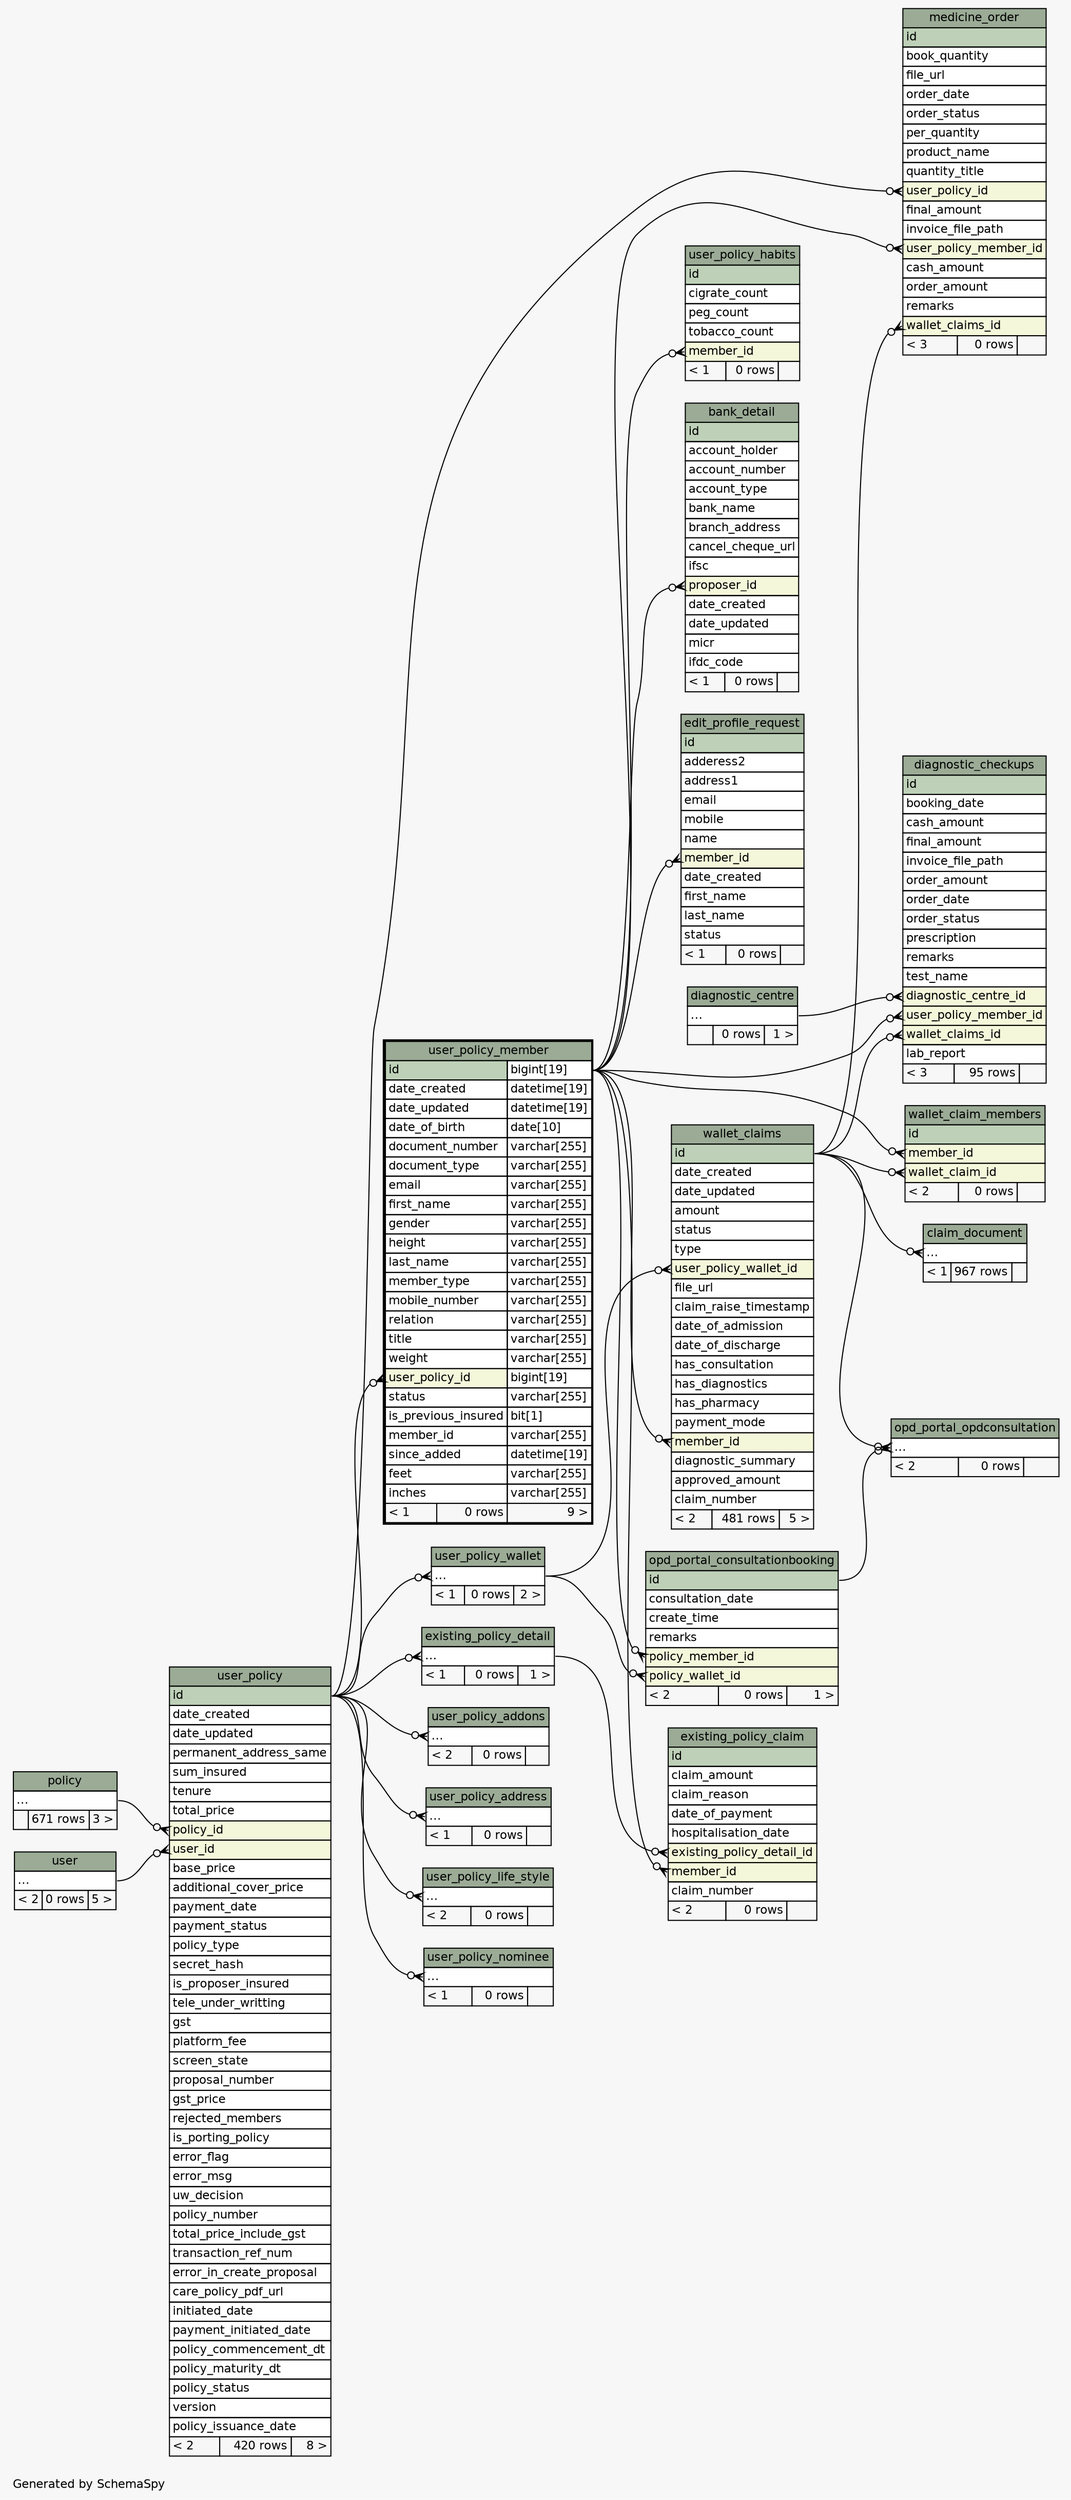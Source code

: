 // dot 6.0.1 on Linux 5.19.13-zen1-1-zen
// SchemaSpy rev 590
digraph "twoDegreesRelationshipsDiagram" {
  graph [
    rankdir="RL"
    bgcolor="#f7f7f7"
    label="\nGenerated by SchemaSpy"
    labeljust="l"
    nodesep="0.18"
    ranksep="0.46"
    fontname="Helvetica"
    fontsize="11"
  ];
  node [
    fontname="Helvetica"
    fontsize="11"
    shape="plaintext"
  ];
  edge [
    arrowsize="0.8"
  ];
  "bank_detail":"proposer_id":w -> "user_policy_member":"id.type":e [arrowhead=none dir=back arrowtail=crowodot];
  "claim_document":"elipses":w -> "wallet_claims":"id":e [arrowhead=none dir=back arrowtail=crowodot];
  "diagnostic_checkups":"diagnostic_centre_id":w -> "diagnostic_centre":"elipses":e [arrowhead=none dir=back arrowtail=crowodot];
  "diagnostic_checkups":"user_policy_member_id":w -> "user_policy_member":"id.type":e [arrowhead=none dir=back arrowtail=crowodot];
  "diagnostic_checkups":"wallet_claims_id":w -> "wallet_claims":"id":e [arrowhead=none dir=back arrowtail=crowodot];
  "edit_profile_request":"member_id":w -> "user_policy_member":"id.type":e [arrowhead=none dir=back arrowtail=crowodot];
  "existing_policy_claim":"existing_policy_detail_id":w -> "existing_policy_detail":"elipses":e [arrowhead=none dir=back arrowtail=crowodot];
  "existing_policy_claim":"member_id":w -> "user_policy_member":"id.type":e [arrowhead=none dir=back arrowtail=crowodot];
  "existing_policy_detail":"elipses":w -> "user_policy":"id":e [arrowhead=none dir=back arrowtail=crowodot];
  "medicine_order":"user_policy_id":w -> "user_policy":"id":e [arrowhead=none dir=back arrowtail=crowodot];
  "medicine_order":"user_policy_member_id":w -> "user_policy_member":"id.type":e [arrowhead=none dir=back arrowtail=crowodot];
  "medicine_order":"wallet_claims_id":w -> "wallet_claims":"id":e [arrowhead=none dir=back arrowtail=crowodot];
  "opd_portal_consultationbooking":"policy_member_id":w -> "user_policy_member":"id.type":e [arrowhead=none dir=back arrowtail=crowodot];
  "opd_portal_consultationbooking":"policy_wallet_id":w -> "user_policy_wallet":"elipses":e [arrowhead=none dir=back arrowtail=crowodot];
  "opd_portal_opdconsultation":"elipses":w -> "opd_portal_consultationbooking":"id":e [arrowhead=none dir=back arrowtail=crowodot];
  "opd_portal_opdconsultation":"elipses":w -> "wallet_claims":"id":e [arrowhead=none dir=back arrowtail=crowodot];
  "user_policy":"policy_id":w -> "policy":"elipses":e [arrowhead=none dir=back arrowtail=crowodot];
  "user_policy":"user_id":w -> "user":"elipses":e [arrowhead=none dir=back arrowtail=crowodot];
  "user_policy_addons":"elipses":w -> "user_policy":"id":e [arrowhead=none dir=back arrowtail=crowodot];
  "user_policy_address":"elipses":w -> "user_policy":"id":e [arrowhead=none dir=back arrowtail=crowodot];
  "user_policy_habits":"member_id":w -> "user_policy_member":"id.type":e [arrowhead=none dir=back arrowtail=crowodot];
  "user_policy_life_style":"elipses":w -> "user_policy":"id":e [arrowhead=none dir=back arrowtail=crowodot];
  "user_policy_member":"user_policy_id":w -> "user_policy":"id":e [arrowhead=none dir=back arrowtail=crowodot];
  "user_policy_nominee":"elipses":w -> "user_policy":"id":e [arrowhead=none dir=back arrowtail=crowodot];
  "user_policy_wallet":"elipses":w -> "user_policy":"id":e [arrowhead=none dir=back arrowtail=crowodot];
  "wallet_claim_members":"member_id":w -> "user_policy_member":"id.type":e [arrowhead=none dir=back arrowtail=crowodot];
  "wallet_claim_members":"wallet_claim_id":w -> "wallet_claims":"id":e [arrowhead=none dir=back arrowtail=crowodot];
  "wallet_claims":"member_id":w -> "user_policy_member":"id.type":e [arrowhead=none dir=back arrowtail=crowodot];
  "wallet_claims":"user_policy_wallet_id":w -> "user_policy_wallet":"elipses":e [arrowhead=none dir=back arrowtail=crowodot];
  "bank_detail" [
    label=<
    <TABLE BORDER="0" CELLBORDER="1" CELLSPACING="0" BGCOLOR="#ffffff">
      <TR><TD COLSPAN="3" BGCOLOR="#9bab96" ALIGN="CENTER">bank_detail</TD></TR>
      <TR><TD PORT="id" COLSPAN="3" BGCOLOR="#bed1b8" ALIGN="LEFT">id</TD></TR>
      <TR><TD PORT="account_holder" COLSPAN="3" ALIGN="LEFT">account_holder</TD></TR>
      <TR><TD PORT="account_number" COLSPAN="3" ALIGN="LEFT">account_number</TD></TR>
      <TR><TD PORT="account_type" COLSPAN="3" ALIGN="LEFT">account_type</TD></TR>
      <TR><TD PORT="bank_name" COLSPAN="3" ALIGN="LEFT">bank_name</TD></TR>
      <TR><TD PORT="branch_address" COLSPAN="3" ALIGN="LEFT">branch_address</TD></TR>
      <TR><TD PORT="cancel_cheque_url" COLSPAN="3" ALIGN="LEFT">cancel_cheque_url</TD></TR>
      <TR><TD PORT="ifsc" COLSPAN="3" ALIGN="LEFT">ifsc</TD></TR>
      <TR><TD PORT="proposer_id" COLSPAN="3" BGCOLOR="#f4f7da" ALIGN="LEFT">proposer_id</TD></TR>
      <TR><TD PORT="date_created" COLSPAN="3" ALIGN="LEFT">date_created</TD></TR>
      <TR><TD PORT="date_updated" COLSPAN="3" ALIGN="LEFT">date_updated</TD></TR>
      <TR><TD PORT="micr" COLSPAN="3" ALIGN="LEFT">micr</TD></TR>
      <TR><TD PORT="ifdc_code" COLSPAN="3" ALIGN="LEFT">ifdc_code</TD></TR>
      <TR><TD ALIGN="LEFT" BGCOLOR="#f7f7f7">&lt; 1</TD><TD ALIGN="RIGHT" BGCOLOR="#f7f7f7">0 rows</TD><TD ALIGN="RIGHT" BGCOLOR="#f7f7f7">  </TD></TR>
    </TABLE>>
    URL="bank_detail.html"
    tooltip="bank_detail"
  ];
  "claim_document" [
    label=<
    <TABLE BORDER="0" CELLBORDER="1" CELLSPACING="0" BGCOLOR="#ffffff">
      <TR><TD COLSPAN="3" BGCOLOR="#9bab96" ALIGN="CENTER">claim_document</TD></TR>
      <TR><TD PORT="elipses" COLSPAN="3" ALIGN="LEFT">...</TD></TR>
      <TR><TD ALIGN="LEFT" BGCOLOR="#f7f7f7">&lt; 1</TD><TD ALIGN="RIGHT" BGCOLOR="#f7f7f7">967 rows</TD><TD ALIGN="RIGHT" BGCOLOR="#f7f7f7">  </TD></TR>
    </TABLE>>
    URL="claim_document.html"
    tooltip="claim_document"
  ];
  "diagnostic_centre" [
    label=<
    <TABLE BORDER="0" CELLBORDER="1" CELLSPACING="0" BGCOLOR="#ffffff">
      <TR><TD COLSPAN="3" BGCOLOR="#9bab96" ALIGN="CENTER">diagnostic_centre</TD></TR>
      <TR><TD PORT="elipses" COLSPAN="3" ALIGN="LEFT">...</TD></TR>
      <TR><TD ALIGN="LEFT" BGCOLOR="#f7f7f7">  </TD><TD ALIGN="RIGHT" BGCOLOR="#f7f7f7">0 rows</TD><TD ALIGN="RIGHT" BGCOLOR="#f7f7f7">1 &gt;</TD></TR>
    </TABLE>>
    URL="diagnostic_centre.html"
    tooltip="diagnostic_centre"
  ];
  "diagnostic_checkups" [
    label=<
    <TABLE BORDER="0" CELLBORDER="1" CELLSPACING="0" BGCOLOR="#ffffff">
      <TR><TD COLSPAN="3" BGCOLOR="#9bab96" ALIGN="CENTER">diagnostic_checkups</TD></TR>
      <TR><TD PORT="id" COLSPAN="3" BGCOLOR="#bed1b8" ALIGN="LEFT">id</TD></TR>
      <TR><TD PORT="booking_date" COLSPAN="3" ALIGN="LEFT">booking_date</TD></TR>
      <TR><TD PORT="cash_amount" COLSPAN="3" ALIGN="LEFT">cash_amount</TD></TR>
      <TR><TD PORT="final_amount" COLSPAN="3" ALIGN="LEFT">final_amount</TD></TR>
      <TR><TD PORT="invoice_file_path" COLSPAN="3" ALIGN="LEFT">invoice_file_path</TD></TR>
      <TR><TD PORT="order_amount" COLSPAN="3" ALIGN="LEFT">order_amount</TD></TR>
      <TR><TD PORT="order_date" COLSPAN="3" ALIGN="LEFT">order_date</TD></TR>
      <TR><TD PORT="order_status" COLSPAN="3" ALIGN="LEFT">order_status</TD></TR>
      <TR><TD PORT="prescription" COLSPAN="3" ALIGN="LEFT">prescription</TD></TR>
      <TR><TD PORT="remarks" COLSPAN="3" ALIGN="LEFT">remarks</TD></TR>
      <TR><TD PORT="test_name" COLSPAN="3" ALIGN="LEFT">test_name</TD></TR>
      <TR><TD PORT="diagnostic_centre_id" COLSPAN="3" BGCOLOR="#f4f7da" ALIGN="LEFT">diagnostic_centre_id</TD></TR>
      <TR><TD PORT="user_policy_member_id" COLSPAN="3" BGCOLOR="#f4f7da" ALIGN="LEFT">user_policy_member_id</TD></TR>
      <TR><TD PORT="wallet_claims_id" COLSPAN="3" BGCOLOR="#f4f7da" ALIGN="LEFT">wallet_claims_id</TD></TR>
      <TR><TD PORT="lab_report" COLSPAN="3" ALIGN="LEFT">lab_report</TD></TR>
      <TR><TD ALIGN="LEFT" BGCOLOR="#f7f7f7">&lt; 3</TD><TD ALIGN="RIGHT" BGCOLOR="#f7f7f7">95 rows</TD><TD ALIGN="RIGHT" BGCOLOR="#f7f7f7">  </TD></TR>
    </TABLE>>
    URL="diagnostic_checkups.html"
    tooltip="diagnostic_checkups"
  ];
  "edit_profile_request" [
    label=<
    <TABLE BORDER="0" CELLBORDER="1" CELLSPACING="0" BGCOLOR="#ffffff">
      <TR><TD COLSPAN="3" BGCOLOR="#9bab96" ALIGN="CENTER">edit_profile_request</TD></TR>
      <TR><TD PORT="id" COLSPAN="3" BGCOLOR="#bed1b8" ALIGN="LEFT">id</TD></TR>
      <TR><TD PORT="adderess2" COLSPAN="3" ALIGN="LEFT">adderess2</TD></TR>
      <TR><TD PORT="address1" COLSPAN="3" ALIGN="LEFT">address1</TD></TR>
      <TR><TD PORT="email" COLSPAN="3" ALIGN="LEFT">email</TD></TR>
      <TR><TD PORT="mobile" COLSPAN="3" ALIGN="LEFT">mobile</TD></TR>
      <TR><TD PORT="name" COLSPAN="3" ALIGN="LEFT">name</TD></TR>
      <TR><TD PORT="member_id" COLSPAN="3" BGCOLOR="#f4f7da" ALIGN="LEFT">member_id</TD></TR>
      <TR><TD PORT="date_created" COLSPAN="3" ALIGN="LEFT">date_created</TD></TR>
      <TR><TD PORT="first_name" COLSPAN="3" ALIGN="LEFT">first_name</TD></TR>
      <TR><TD PORT="last_name" COLSPAN="3" ALIGN="LEFT">last_name</TD></TR>
      <TR><TD PORT="status" COLSPAN="3" ALIGN="LEFT">status</TD></TR>
      <TR><TD ALIGN="LEFT" BGCOLOR="#f7f7f7">&lt; 1</TD><TD ALIGN="RIGHT" BGCOLOR="#f7f7f7">0 rows</TD><TD ALIGN="RIGHT" BGCOLOR="#f7f7f7">  </TD></TR>
    </TABLE>>
    URL="edit_profile_request.html"
    tooltip="edit_profile_request"
  ];
  "existing_policy_claim" [
    label=<
    <TABLE BORDER="0" CELLBORDER="1" CELLSPACING="0" BGCOLOR="#ffffff">
      <TR><TD COLSPAN="3" BGCOLOR="#9bab96" ALIGN="CENTER">existing_policy_claim</TD></TR>
      <TR><TD PORT="id" COLSPAN="3" BGCOLOR="#bed1b8" ALIGN="LEFT">id</TD></TR>
      <TR><TD PORT="claim_amount" COLSPAN="3" ALIGN="LEFT">claim_amount</TD></TR>
      <TR><TD PORT="claim_reason" COLSPAN="3" ALIGN="LEFT">claim_reason</TD></TR>
      <TR><TD PORT="date_of_payment" COLSPAN="3" ALIGN="LEFT">date_of_payment</TD></TR>
      <TR><TD PORT="hospitalisation_date" COLSPAN="3" ALIGN="LEFT">hospitalisation_date</TD></TR>
      <TR><TD PORT="existing_policy_detail_id" COLSPAN="3" BGCOLOR="#f4f7da" ALIGN="LEFT">existing_policy_detail_id</TD></TR>
      <TR><TD PORT="member_id" COLSPAN="3" BGCOLOR="#f4f7da" ALIGN="LEFT">member_id</TD></TR>
      <TR><TD PORT="claim_number" COLSPAN="3" ALIGN="LEFT">claim_number</TD></TR>
      <TR><TD ALIGN="LEFT" BGCOLOR="#f7f7f7">&lt; 2</TD><TD ALIGN="RIGHT" BGCOLOR="#f7f7f7">0 rows</TD><TD ALIGN="RIGHT" BGCOLOR="#f7f7f7">  </TD></TR>
    </TABLE>>
    URL="existing_policy_claim.html"
    tooltip="existing_policy_claim"
  ];
  "existing_policy_detail" [
    label=<
    <TABLE BORDER="0" CELLBORDER="1" CELLSPACING="0" BGCOLOR="#ffffff">
      <TR><TD COLSPAN="3" BGCOLOR="#9bab96" ALIGN="CENTER">existing_policy_detail</TD></TR>
      <TR><TD PORT="elipses" COLSPAN="3" ALIGN="LEFT">...</TD></TR>
      <TR><TD ALIGN="LEFT" BGCOLOR="#f7f7f7">&lt; 1</TD><TD ALIGN="RIGHT" BGCOLOR="#f7f7f7">0 rows</TD><TD ALIGN="RIGHT" BGCOLOR="#f7f7f7">1 &gt;</TD></TR>
    </TABLE>>
    URL="existing_policy_detail.html"
    tooltip="existing_policy_detail"
  ];
  "medicine_order" [
    label=<
    <TABLE BORDER="0" CELLBORDER="1" CELLSPACING="0" BGCOLOR="#ffffff">
      <TR><TD COLSPAN="3" BGCOLOR="#9bab96" ALIGN="CENTER">medicine_order</TD></TR>
      <TR><TD PORT="id" COLSPAN="3" BGCOLOR="#bed1b8" ALIGN="LEFT">id</TD></TR>
      <TR><TD PORT="book_quantity" COLSPAN="3" ALIGN="LEFT">book_quantity</TD></TR>
      <TR><TD PORT="file_url" COLSPAN="3" ALIGN="LEFT">file_url</TD></TR>
      <TR><TD PORT="order_date" COLSPAN="3" ALIGN="LEFT">order_date</TD></TR>
      <TR><TD PORT="order_status" COLSPAN="3" ALIGN="LEFT">order_status</TD></TR>
      <TR><TD PORT="per_quantity" COLSPAN="3" ALIGN="LEFT">per_quantity</TD></TR>
      <TR><TD PORT="product_name" COLSPAN="3" ALIGN="LEFT">product_name</TD></TR>
      <TR><TD PORT="quantity_title" COLSPAN="3" ALIGN="LEFT">quantity_title</TD></TR>
      <TR><TD PORT="user_policy_id" COLSPAN="3" BGCOLOR="#f4f7da" ALIGN="LEFT">user_policy_id</TD></TR>
      <TR><TD PORT="final_amount" COLSPAN="3" ALIGN="LEFT">final_amount</TD></TR>
      <TR><TD PORT="invoice_file_path" COLSPAN="3" ALIGN="LEFT">invoice_file_path</TD></TR>
      <TR><TD PORT="user_policy_member_id" COLSPAN="3" BGCOLOR="#f4f7da" ALIGN="LEFT">user_policy_member_id</TD></TR>
      <TR><TD PORT="cash_amount" COLSPAN="3" ALIGN="LEFT">cash_amount</TD></TR>
      <TR><TD PORT="order_amount" COLSPAN="3" ALIGN="LEFT">order_amount</TD></TR>
      <TR><TD PORT="remarks" COLSPAN="3" ALIGN="LEFT">remarks</TD></TR>
      <TR><TD PORT="wallet_claims_id" COLSPAN="3" BGCOLOR="#f4f7da" ALIGN="LEFT">wallet_claims_id</TD></TR>
      <TR><TD ALIGN="LEFT" BGCOLOR="#f7f7f7">&lt; 3</TD><TD ALIGN="RIGHT" BGCOLOR="#f7f7f7">0 rows</TD><TD ALIGN="RIGHT" BGCOLOR="#f7f7f7">  </TD></TR>
    </TABLE>>
    URL="medicine_order.html"
    tooltip="medicine_order"
  ];
  "opd_portal_consultationbooking" [
    label=<
    <TABLE BORDER="0" CELLBORDER="1" CELLSPACING="0" BGCOLOR="#ffffff">
      <TR><TD COLSPAN="3" BGCOLOR="#9bab96" ALIGN="CENTER">opd_portal_consultationbooking</TD></TR>
      <TR><TD PORT="id" COLSPAN="3" BGCOLOR="#bed1b8" ALIGN="LEFT">id</TD></TR>
      <TR><TD PORT="consultation_date" COLSPAN="3" ALIGN="LEFT">consultation_date</TD></TR>
      <TR><TD PORT="create_time" COLSPAN="3" ALIGN="LEFT">create_time</TD></TR>
      <TR><TD PORT="remarks" COLSPAN="3" ALIGN="LEFT">remarks</TD></TR>
      <TR><TD PORT="policy_member_id" COLSPAN="3" BGCOLOR="#f4f7da" ALIGN="LEFT">policy_member_id</TD></TR>
      <TR><TD PORT="policy_wallet_id" COLSPAN="3" BGCOLOR="#f4f7da" ALIGN="LEFT">policy_wallet_id</TD></TR>
      <TR><TD ALIGN="LEFT" BGCOLOR="#f7f7f7">&lt; 2</TD><TD ALIGN="RIGHT" BGCOLOR="#f7f7f7">0 rows</TD><TD ALIGN="RIGHT" BGCOLOR="#f7f7f7">1 &gt;</TD></TR>
    </TABLE>>
    URL="opd_portal_consultationbooking.html"
    tooltip="opd_portal_consultationbooking"
  ];
  "opd_portal_opdconsultation" [
    label=<
    <TABLE BORDER="0" CELLBORDER="1" CELLSPACING="0" BGCOLOR="#ffffff">
      <TR><TD COLSPAN="3" BGCOLOR="#9bab96" ALIGN="CENTER">opd_portal_opdconsultation</TD></TR>
      <TR><TD PORT="elipses" COLSPAN="3" ALIGN="LEFT">...</TD></TR>
      <TR><TD ALIGN="LEFT" BGCOLOR="#f7f7f7">&lt; 2</TD><TD ALIGN="RIGHT" BGCOLOR="#f7f7f7">0 rows</TD><TD ALIGN="RIGHT" BGCOLOR="#f7f7f7">  </TD></TR>
    </TABLE>>
    URL="opd_portal_opdconsultation.html"
    tooltip="opd_portal_opdconsultation"
  ];
  "policy" [
    label=<
    <TABLE BORDER="0" CELLBORDER="1" CELLSPACING="0" BGCOLOR="#ffffff">
      <TR><TD COLSPAN="3" BGCOLOR="#9bab96" ALIGN="CENTER">policy</TD></TR>
      <TR><TD PORT="elipses" COLSPAN="3" ALIGN="LEFT">...</TD></TR>
      <TR><TD ALIGN="LEFT" BGCOLOR="#f7f7f7">  </TD><TD ALIGN="RIGHT" BGCOLOR="#f7f7f7">671 rows</TD><TD ALIGN="RIGHT" BGCOLOR="#f7f7f7">3 &gt;</TD></TR>
    </TABLE>>
    URL="policy.html"
    tooltip="policy"
  ];
  "user" [
    label=<
    <TABLE BORDER="0" CELLBORDER="1" CELLSPACING="0" BGCOLOR="#ffffff">
      <TR><TD COLSPAN="3" BGCOLOR="#9bab96" ALIGN="CENTER">user</TD></TR>
      <TR><TD PORT="elipses" COLSPAN="3" ALIGN="LEFT">...</TD></TR>
      <TR><TD ALIGN="LEFT" BGCOLOR="#f7f7f7">&lt; 2</TD><TD ALIGN="RIGHT" BGCOLOR="#f7f7f7">0 rows</TD><TD ALIGN="RIGHT" BGCOLOR="#f7f7f7">5 &gt;</TD></TR>
    </TABLE>>
    URL="user.html"
    tooltip="user"
  ];
  "user_policy" [
    label=<
    <TABLE BORDER="0" CELLBORDER="1" CELLSPACING="0" BGCOLOR="#ffffff">
      <TR><TD COLSPAN="3" BGCOLOR="#9bab96" ALIGN="CENTER">user_policy</TD></TR>
      <TR><TD PORT="id" COLSPAN="3" BGCOLOR="#bed1b8" ALIGN="LEFT">id</TD></TR>
      <TR><TD PORT="date_created" COLSPAN="3" ALIGN="LEFT">date_created</TD></TR>
      <TR><TD PORT="date_updated" COLSPAN="3" ALIGN="LEFT">date_updated</TD></TR>
      <TR><TD PORT="permanent_address_same" COLSPAN="3" ALIGN="LEFT">permanent_address_same</TD></TR>
      <TR><TD PORT="sum_insured" COLSPAN="3" ALIGN="LEFT">sum_insured</TD></TR>
      <TR><TD PORT="tenure" COLSPAN="3" ALIGN="LEFT">tenure</TD></TR>
      <TR><TD PORT="total_price" COLSPAN="3" ALIGN="LEFT">total_price</TD></TR>
      <TR><TD PORT="policy_id" COLSPAN="3" BGCOLOR="#f4f7da" ALIGN="LEFT">policy_id</TD></TR>
      <TR><TD PORT="user_id" COLSPAN="3" BGCOLOR="#f4f7da" ALIGN="LEFT">user_id</TD></TR>
      <TR><TD PORT="base_price" COLSPAN="3" ALIGN="LEFT">base_price</TD></TR>
      <TR><TD PORT="additional_cover_price" COLSPAN="3" ALIGN="LEFT">additional_cover_price</TD></TR>
      <TR><TD PORT="payment_date" COLSPAN="3" ALIGN="LEFT">payment_date</TD></TR>
      <TR><TD PORT="payment_status" COLSPAN="3" ALIGN="LEFT">payment_status</TD></TR>
      <TR><TD PORT="policy_type" COLSPAN="3" ALIGN="LEFT">policy_type</TD></TR>
      <TR><TD PORT="secret_hash" COLSPAN="3" ALIGN="LEFT">secret_hash</TD></TR>
      <TR><TD PORT="is_proposer_insured" COLSPAN="3" ALIGN="LEFT">is_proposer_insured</TD></TR>
      <TR><TD PORT="tele_under_writting" COLSPAN="3" ALIGN="LEFT">tele_under_writting</TD></TR>
      <TR><TD PORT="gst" COLSPAN="3" ALIGN="LEFT">gst</TD></TR>
      <TR><TD PORT="platform_fee" COLSPAN="3" ALIGN="LEFT">platform_fee</TD></TR>
      <TR><TD PORT="screen_state" COLSPAN="3" ALIGN="LEFT">screen_state</TD></TR>
      <TR><TD PORT="proposal_number" COLSPAN="3" ALIGN="LEFT">proposal_number</TD></TR>
      <TR><TD PORT="gst_price" COLSPAN="3" ALIGN="LEFT">gst_price</TD></TR>
      <TR><TD PORT="rejected_members" COLSPAN="3" ALIGN="LEFT">rejected_members</TD></TR>
      <TR><TD PORT="is_porting_policy" COLSPAN="3" ALIGN="LEFT">is_porting_policy</TD></TR>
      <TR><TD PORT="error_flag" COLSPAN="3" ALIGN="LEFT">error_flag</TD></TR>
      <TR><TD PORT="error_msg" COLSPAN="3" ALIGN="LEFT">error_msg</TD></TR>
      <TR><TD PORT="uw_decision" COLSPAN="3" ALIGN="LEFT">uw_decision</TD></TR>
      <TR><TD PORT="policy_number" COLSPAN="3" ALIGN="LEFT">policy_number</TD></TR>
      <TR><TD PORT="total_price_include_gst" COLSPAN="3" ALIGN="LEFT">total_price_include_gst</TD></TR>
      <TR><TD PORT="transaction_ref_num" COLSPAN="3" ALIGN="LEFT">transaction_ref_num</TD></TR>
      <TR><TD PORT="error_in_create_proposal" COLSPAN="3" ALIGN="LEFT">error_in_create_proposal</TD></TR>
      <TR><TD PORT="care_policy_pdf_url" COLSPAN="3" ALIGN="LEFT">care_policy_pdf_url</TD></TR>
      <TR><TD PORT="initiated_date" COLSPAN="3" ALIGN="LEFT">initiated_date</TD></TR>
      <TR><TD PORT="payment_initiated_date" COLSPAN="3" ALIGN="LEFT">payment_initiated_date</TD></TR>
      <TR><TD PORT="policy_commencement_dt" COLSPAN="3" ALIGN="LEFT">policy_commencement_dt</TD></TR>
      <TR><TD PORT="policy_maturity_dt" COLSPAN="3" ALIGN="LEFT">policy_maturity_dt</TD></TR>
      <TR><TD PORT="policy_status" COLSPAN="3" ALIGN="LEFT">policy_status</TD></TR>
      <TR><TD PORT="version" COLSPAN="3" ALIGN="LEFT">version</TD></TR>
      <TR><TD PORT="policy_issuance_date" COLSPAN="3" ALIGN="LEFT">policy_issuance_date</TD></TR>
      <TR><TD ALIGN="LEFT" BGCOLOR="#f7f7f7">&lt; 2</TD><TD ALIGN="RIGHT" BGCOLOR="#f7f7f7">420 rows</TD><TD ALIGN="RIGHT" BGCOLOR="#f7f7f7">8 &gt;</TD></TR>
    </TABLE>>
    URL="user_policy.html"
    tooltip="user_policy"
  ];
  "user_policy_addons" [
    label=<
    <TABLE BORDER="0" CELLBORDER="1" CELLSPACING="0" BGCOLOR="#ffffff">
      <TR><TD COLSPAN="3" BGCOLOR="#9bab96" ALIGN="CENTER">user_policy_addons</TD></TR>
      <TR><TD PORT="elipses" COLSPAN="3" ALIGN="LEFT">...</TD></TR>
      <TR><TD ALIGN="LEFT" BGCOLOR="#f7f7f7">&lt; 2</TD><TD ALIGN="RIGHT" BGCOLOR="#f7f7f7">0 rows</TD><TD ALIGN="RIGHT" BGCOLOR="#f7f7f7">  </TD></TR>
    </TABLE>>
    URL="user_policy_addons.html"
    tooltip="user_policy_addons"
  ];
  "user_policy_address" [
    label=<
    <TABLE BORDER="0" CELLBORDER="1" CELLSPACING="0" BGCOLOR="#ffffff">
      <TR><TD COLSPAN="3" BGCOLOR="#9bab96" ALIGN="CENTER">user_policy_address</TD></TR>
      <TR><TD PORT="elipses" COLSPAN="3" ALIGN="LEFT">...</TD></TR>
      <TR><TD ALIGN="LEFT" BGCOLOR="#f7f7f7">&lt; 1</TD><TD ALIGN="RIGHT" BGCOLOR="#f7f7f7">0 rows</TD><TD ALIGN="RIGHT" BGCOLOR="#f7f7f7">  </TD></TR>
    </TABLE>>
    URL="user_policy_address.html"
    tooltip="user_policy_address"
  ];
  "user_policy_habits" [
    label=<
    <TABLE BORDER="0" CELLBORDER="1" CELLSPACING="0" BGCOLOR="#ffffff">
      <TR><TD COLSPAN="3" BGCOLOR="#9bab96" ALIGN="CENTER">user_policy_habits</TD></TR>
      <TR><TD PORT="id" COLSPAN="3" BGCOLOR="#bed1b8" ALIGN="LEFT">id</TD></TR>
      <TR><TD PORT="cigrate_count" COLSPAN="3" ALIGN="LEFT">cigrate_count</TD></TR>
      <TR><TD PORT="peg_count" COLSPAN="3" ALIGN="LEFT">peg_count</TD></TR>
      <TR><TD PORT="tobacco_count" COLSPAN="3" ALIGN="LEFT">tobacco_count</TD></TR>
      <TR><TD PORT="member_id" COLSPAN="3" BGCOLOR="#f4f7da" ALIGN="LEFT">member_id</TD></TR>
      <TR><TD ALIGN="LEFT" BGCOLOR="#f7f7f7">&lt; 1</TD><TD ALIGN="RIGHT" BGCOLOR="#f7f7f7">0 rows</TD><TD ALIGN="RIGHT" BGCOLOR="#f7f7f7">  </TD></TR>
    </TABLE>>
    URL="user_policy_habits.html"
    tooltip="user_policy_habits"
  ];
  "user_policy_life_style" [
    label=<
    <TABLE BORDER="0" CELLBORDER="1" CELLSPACING="0" BGCOLOR="#ffffff">
      <TR><TD COLSPAN="3" BGCOLOR="#9bab96" ALIGN="CENTER">user_policy_life_style</TD></TR>
      <TR><TD PORT="elipses" COLSPAN="3" ALIGN="LEFT">...</TD></TR>
      <TR><TD ALIGN="LEFT" BGCOLOR="#f7f7f7">&lt; 2</TD><TD ALIGN="RIGHT" BGCOLOR="#f7f7f7">0 rows</TD><TD ALIGN="RIGHT" BGCOLOR="#f7f7f7">  </TD></TR>
    </TABLE>>
    URL="user_policy_life_style.html"
    tooltip="user_policy_life_style"
  ];
  "user_policy_member" [
    label=<
    <TABLE BORDER="2" CELLBORDER="1" CELLSPACING="0" BGCOLOR="#ffffff">
      <TR><TD COLSPAN="3" BGCOLOR="#9bab96" ALIGN="CENTER">user_policy_member</TD></TR>
      <TR><TD PORT="id" COLSPAN="2" BGCOLOR="#bed1b8" ALIGN="LEFT">id</TD><TD PORT="id.type" ALIGN="LEFT">bigint[19]</TD></TR>
      <TR><TD PORT="date_created" COLSPAN="2" ALIGN="LEFT">date_created</TD><TD PORT="date_created.type" ALIGN="LEFT">datetime[19]</TD></TR>
      <TR><TD PORT="date_updated" COLSPAN="2" ALIGN="LEFT">date_updated</TD><TD PORT="date_updated.type" ALIGN="LEFT">datetime[19]</TD></TR>
      <TR><TD PORT="date_of_birth" COLSPAN="2" ALIGN="LEFT">date_of_birth</TD><TD PORT="date_of_birth.type" ALIGN="LEFT">date[10]</TD></TR>
      <TR><TD PORT="document_number" COLSPAN="2" ALIGN="LEFT">document_number</TD><TD PORT="document_number.type" ALIGN="LEFT">varchar[255]</TD></TR>
      <TR><TD PORT="document_type" COLSPAN="2" ALIGN="LEFT">document_type</TD><TD PORT="document_type.type" ALIGN="LEFT">varchar[255]</TD></TR>
      <TR><TD PORT="email" COLSPAN="2" ALIGN="LEFT">email</TD><TD PORT="email.type" ALIGN="LEFT">varchar[255]</TD></TR>
      <TR><TD PORT="first_name" COLSPAN="2" ALIGN="LEFT">first_name</TD><TD PORT="first_name.type" ALIGN="LEFT">varchar[255]</TD></TR>
      <TR><TD PORT="gender" COLSPAN="2" ALIGN="LEFT">gender</TD><TD PORT="gender.type" ALIGN="LEFT">varchar[255]</TD></TR>
      <TR><TD PORT="height" COLSPAN="2" ALIGN="LEFT">height</TD><TD PORT="height.type" ALIGN="LEFT">varchar[255]</TD></TR>
      <TR><TD PORT="last_name" COLSPAN="2" ALIGN="LEFT">last_name</TD><TD PORT="last_name.type" ALIGN="LEFT">varchar[255]</TD></TR>
      <TR><TD PORT="member_type" COLSPAN="2" ALIGN="LEFT">member_type</TD><TD PORT="member_type.type" ALIGN="LEFT">varchar[255]</TD></TR>
      <TR><TD PORT="mobile_number" COLSPAN="2" ALIGN="LEFT">mobile_number</TD><TD PORT="mobile_number.type" ALIGN="LEFT">varchar[255]</TD></TR>
      <TR><TD PORT="relation" COLSPAN="2" ALIGN="LEFT">relation</TD><TD PORT="relation.type" ALIGN="LEFT">varchar[255]</TD></TR>
      <TR><TD PORT="title" COLSPAN="2" ALIGN="LEFT">title</TD><TD PORT="title.type" ALIGN="LEFT">varchar[255]</TD></TR>
      <TR><TD PORT="weight" COLSPAN="2" ALIGN="LEFT">weight</TD><TD PORT="weight.type" ALIGN="LEFT">varchar[255]</TD></TR>
      <TR><TD PORT="user_policy_id" COLSPAN="2" BGCOLOR="#f4f7da" ALIGN="LEFT">user_policy_id</TD><TD PORT="user_policy_id.type" ALIGN="LEFT">bigint[19]</TD></TR>
      <TR><TD PORT="status" COLSPAN="2" ALIGN="LEFT">status</TD><TD PORT="status.type" ALIGN="LEFT">varchar[255]</TD></TR>
      <TR><TD PORT="is_previous_insured" COLSPAN="2" ALIGN="LEFT">is_previous_insured</TD><TD PORT="is_previous_insured.type" ALIGN="LEFT">bit[1]</TD></TR>
      <TR><TD PORT="member_id" COLSPAN="2" ALIGN="LEFT">member_id</TD><TD PORT="member_id.type" ALIGN="LEFT">varchar[255]</TD></TR>
      <TR><TD PORT="since_added" COLSPAN="2" ALIGN="LEFT">since_added</TD><TD PORT="since_added.type" ALIGN="LEFT">datetime[19]</TD></TR>
      <TR><TD PORT="feet" COLSPAN="2" ALIGN="LEFT">feet</TD><TD PORT="feet.type" ALIGN="LEFT">varchar[255]</TD></TR>
      <TR><TD PORT="inches" COLSPAN="2" ALIGN="LEFT">inches</TD><TD PORT="inches.type" ALIGN="LEFT">varchar[255]</TD></TR>
      <TR><TD ALIGN="LEFT" BGCOLOR="#f7f7f7">&lt; 1</TD><TD ALIGN="RIGHT" BGCOLOR="#f7f7f7">0 rows</TD><TD ALIGN="RIGHT" BGCOLOR="#f7f7f7">9 &gt;</TD></TR>
    </TABLE>>
    URL="user_policy_member.html"
    tooltip="user_policy_member"
  ];
  "user_policy_nominee" [
    label=<
    <TABLE BORDER="0" CELLBORDER="1" CELLSPACING="0" BGCOLOR="#ffffff">
      <TR><TD COLSPAN="3" BGCOLOR="#9bab96" ALIGN="CENTER">user_policy_nominee</TD></TR>
      <TR><TD PORT="elipses" COLSPAN="3" ALIGN="LEFT">...</TD></TR>
      <TR><TD ALIGN="LEFT" BGCOLOR="#f7f7f7">&lt; 1</TD><TD ALIGN="RIGHT" BGCOLOR="#f7f7f7">0 rows</TD><TD ALIGN="RIGHT" BGCOLOR="#f7f7f7">  </TD></TR>
    </TABLE>>
    URL="user_policy_nominee.html"
    tooltip="user_policy_nominee"
  ];
  "user_policy_wallet" [
    label=<
    <TABLE BORDER="0" CELLBORDER="1" CELLSPACING="0" BGCOLOR="#ffffff">
      <TR><TD COLSPAN="3" BGCOLOR="#9bab96" ALIGN="CENTER">user_policy_wallet</TD></TR>
      <TR><TD PORT="elipses" COLSPAN="3" ALIGN="LEFT">...</TD></TR>
      <TR><TD ALIGN="LEFT" BGCOLOR="#f7f7f7">&lt; 1</TD><TD ALIGN="RIGHT" BGCOLOR="#f7f7f7">0 rows</TD><TD ALIGN="RIGHT" BGCOLOR="#f7f7f7">2 &gt;</TD></TR>
    </TABLE>>
    URL="user_policy_wallet.html"
    tooltip="user_policy_wallet"
  ];
  "wallet_claim_members" [
    label=<
    <TABLE BORDER="0" CELLBORDER="1" CELLSPACING="0" BGCOLOR="#ffffff">
      <TR><TD COLSPAN="3" BGCOLOR="#9bab96" ALIGN="CENTER">wallet_claim_members</TD></TR>
      <TR><TD PORT="id" COLSPAN="3" BGCOLOR="#bed1b8" ALIGN="LEFT">id</TD></TR>
      <TR><TD PORT="member_id" COLSPAN="3" BGCOLOR="#f4f7da" ALIGN="LEFT">member_id</TD></TR>
      <TR><TD PORT="wallet_claim_id" COLSPAN="3" BGCOLOR="#f4f7da" ALIGN="LEFT">wallet_claim_id</TD></TR>
      <TR><TD ALIGN="LEFT" BGCOLOR="#f7f7f7">&lt; 2</TD><TD ALIGN="RIGHT" BGCOLOR="#f7f7f7">0 rows</TD><TD ALIGN="RIGHT" BGCOLOR="#f7f7f7">  </TD></TR>
    </TABLE>>
    URL="wallet_claim_members.html"
    tooltip="wallet_claim_members"
  ];
  "wallet_claims" [
    label=<
    <TABLE BORDER="0" CELLBORDER="1" CELLSPACING="0" BGCOLOR="#ffffff">
      <TR><TD COLSPAN="3" BGCOLOR="#9bab96" ALIGN="CENTER">wallet_claims</TD></TR>
      <TR><TD PORT="id" COLSPAN="3" BGCOLOR="#bed1b8" ALIGN="LEFT">id</TD></TR>
      <TR><TD PORT="date_created" COLSPAN="3" ALIGN="LEFT">date_created</TD></TR>
      <TR><TD PORT="date_updated" COLSPAN="3" ALIGN="LEFT">date_updated</TD></TR>
      <TR><TD PORT="amount" COLSPAN="3" ALIGN="LEFT">amount</TD></TR>
      <TR><TD PORT="status" COLSPAN="3" ALIGN="LEFT">status</TD></TR>
      <TR><TD PORT="type" COLSPAN="3" ALIGN="LEFT">type</TD></TR>
      <TR><TD PORT="user_policy_wallet_id" COLSPAN="3" BGCOLOR="#f4f7da" ALIGN="LEFT">user_policy_wallet_id</TD></TR>
      <TR><TD PORT="file_url" COLSPAN="3" ALIGN="LEFT">file_url</TD></TR>
      <TR><TD PORT="claim_raise_timestamp" COLSPAN="3" ALIGN="LEFT">claim_raise_timestamp</TD></TR>
      <TR><TD PORT="date_of_admission" COLSPAN="3" ALIGN="LEFT">date_of_admission</TD></TR>
      <TR><TD PORT="date_of_discharge" COLSPAN="3" ALIGN="LEFT">date_of_discharge</TD></TR>
      <TR><TD PORT="has_consultation" COLSPAN="3" ALIGN="LEFT">has_consultation</TD></TR>
      <TR><TD PORT="has_diagnostics" COLSPAN="3" ALIGN="LEFT">has_diagnostics</TD></TR>
      <TR><TD PORT="has_pharmacy" COLSPAN="3" ALIGN="LEFT">has_pharmacy</TD></TR>
      <TR><TD PORT="payment_mode" COLSPAN="3" ALIGN="LEFT">payment_mode</TD></TR>
      <TR><TD PORT="member_id" COLSPAN="3" BGCOLOR="#f4f7da" ALIGN="LEFT">member_id</TD></TR>
      <TR><TD PORT="diagnostic_summary" COLSPAN="3" ALIGN="LEFT">diagnostic_summary</TD></TR>
      <TR><TD PORT="approved_amount" COLSPAN="3" ALIGN="LEFT">approved_amount</TD></TR>
      <TR><TD PORT="claim_number" COLSPAN="3" ALIGN="LEFT">claim_number</TD></TR>
      <TR><TD ALIGN="LEFT" BGCOLOR="#f7f7f7">&lt; 2</TD><TD ALIGN="RIGHT" BGCOLOR="#f7f7f7">481 rows</TD><TD ALIGN="RIGHT" BGCOLOR="#f7f7f7">5 &gt;</TD></TR>
    </TABLE>>
    URL="wallet_claims.html"
    tooltip="wallet_claims"
  ];
}
